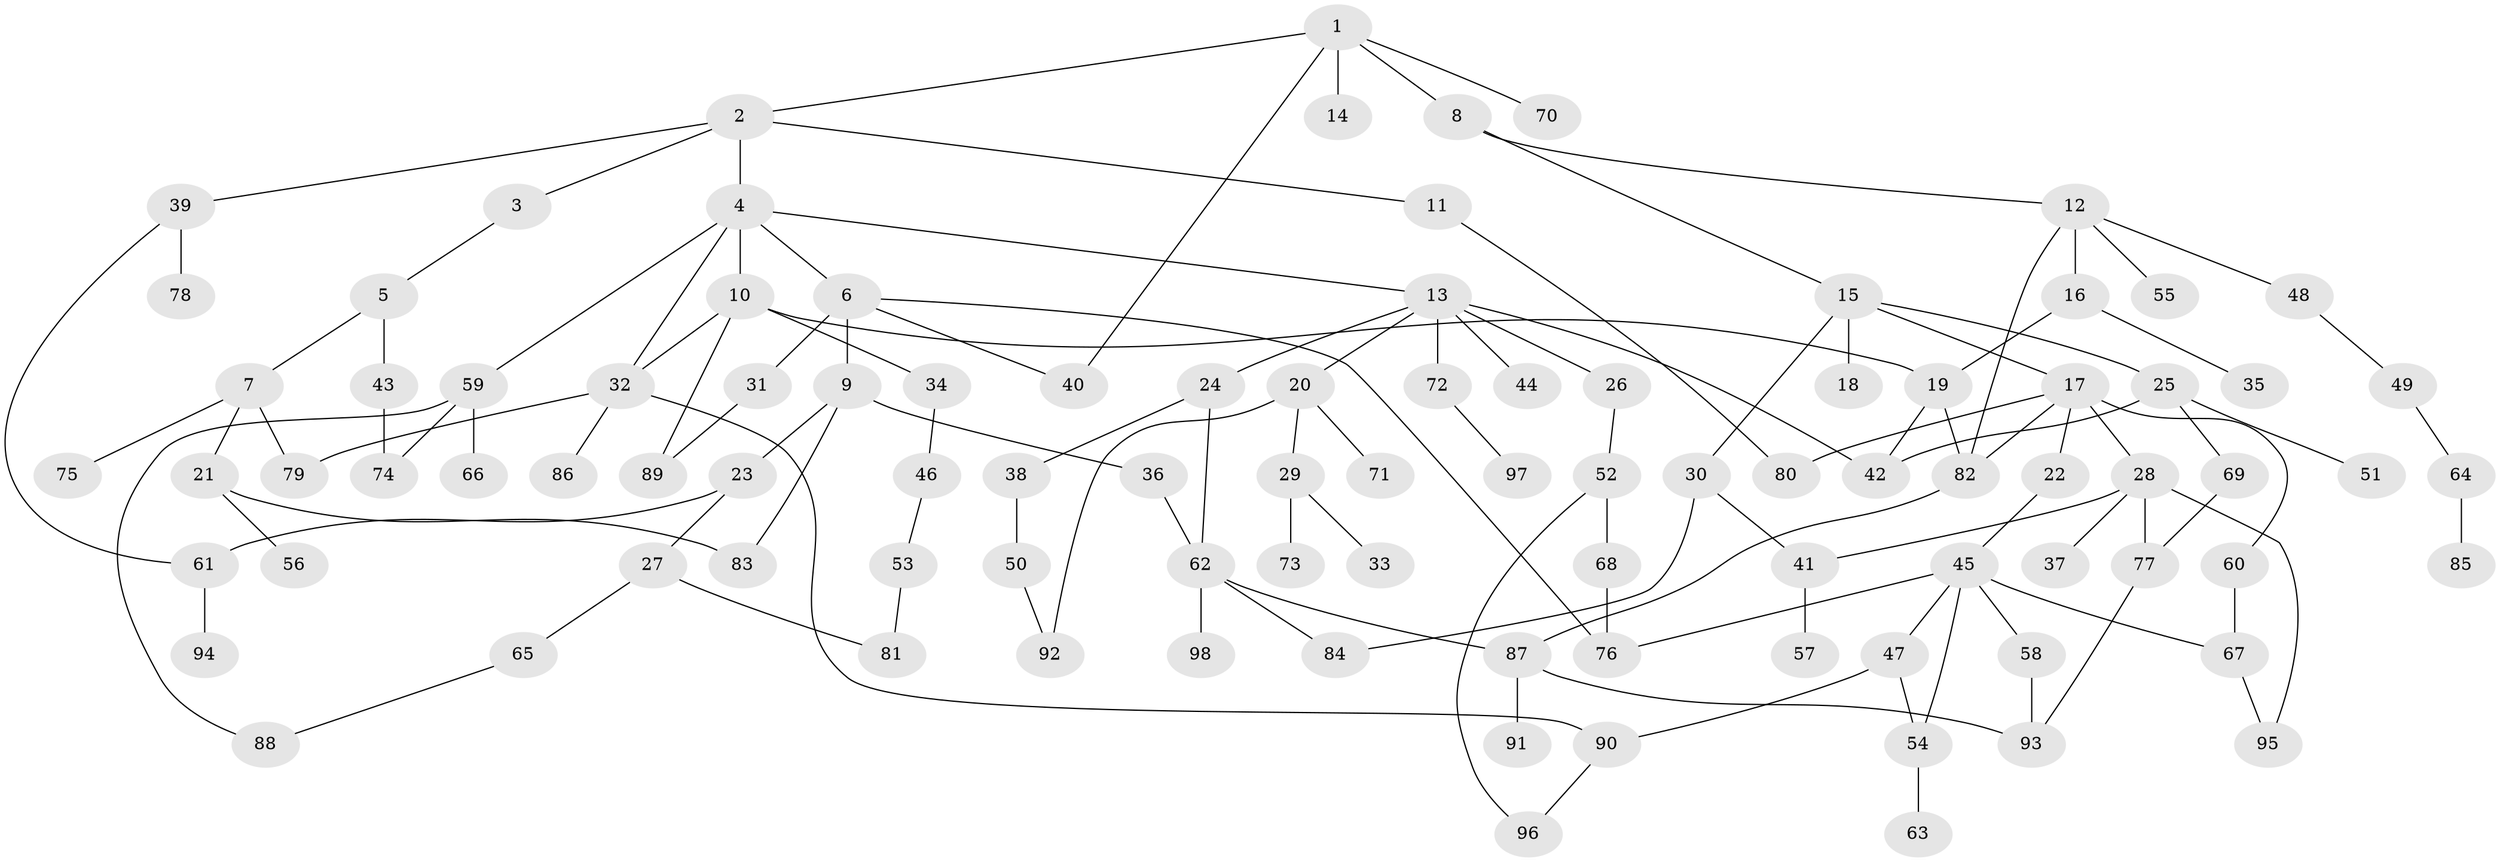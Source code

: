 // coarse degree distribution, {3: 0.23333333333333334, 5: 0.06666666666666667, 6: 0.06666666666666667, 10: 0.03333333333333333, 2: 0.3, 4: 0.16666666666666666, 8: 0.03333333333333333, 1: 0.1}
// Generated by graph-tools (version 1.1) at 2025/48/03/04/25 22:48:49]
// undirected, 98 vertices, 127 edges
graph export_dot {
  node [color=gray90,style=filled];
  1;
  2;
  3;
  4;
  5;
  6;
  7;
  8;
  9;
  10;
  11;
  12;
  13;
  14;
  15;
  16;
  17;
  18;
  19;
  20;
  21;
  22;
  23;
  24;
  25;
  26;
  27;
  28;
  29;
  30;
  31;
  32;
  33;
  34;
  35;
  36;
  37;
  38;
  39;
  40;
  41;
  42;
  43;
  44;
  45;
  46;
  47;
  48;
  49;
  50;
  51;
  52;
  53;
  54;
  55;
  56;
  57;
  58;
  59;
  60;
  61;
  62;
  63;
  64;
  65;
  66;
  67;
  68;
  69;
  70;
  71;
  72;
  73;
  74;
  75;
  76;
  77;
  78;
  79;
  80;
  81;
  82;
  83;
  84;
  85;
  86;
  87;
  88;
  89;
  90;
  91;
  92;
  93;
  94;
  95;
  96;
  97;
  98;
  1 -- 2;
  1 -- 8;
  1 -- 14;
  1 -- 70;
  1 -- 40;
  2 -- 3;
  2 -- 4;
  2 -- 11;
  2 -- 39;
  3 -- 5;
  4 -- 6;
  4 -- 10;
  4 -- 13;
  4 -- 32;
  4 -- 59;
  5 -- 7;
  5 -- 43;
  6 -- 9;
  6 -- 31;
  6 -- 40;
  6 -- 76;
  7 -- 21;
  7 -- 75;
  7 -- 79;
  8 -- 12;
  8 -- 15;
  9 -- 23;
  9 -- 36;
  9 -- 83;
  10 -- 34;
  10 -- 19;
  10 -- 89;
  10 -- 32;
  11 -- 80;
  12 -- 16;
  12 -- 48;
  12 -- 55;
  12 -- 82;
  13 -- 20;
  13 -- 24;
  13 -- 26;
  13 -- 42;
  13 -- 44;
  13 -- 72;
  15 -- 17;
  15 -- 18;
  15 -- 25;
  15 -- 30;
  16 -- 19;
  16 -- 35;
  17 -- 22;
  17 -- 28;
  17 -- 60;
  17 -- 80;
  17 -- 82;
  19 -- 42;
  19 -- 82;
  20 -- 29;
  20 -- 71;
  20 -- 92;
  21 -- 56;
  21 -- 83;
  22 -- 45;
  23 -- 27;
  23 -- 61;
  24 -- 38;
  24 -- 62;
  25 -- 51;
  25 -- 69;
  25 -- 42;
  26 -- 52;
  27 -- 65;
  27 -- 81;
  28 -- 37;
  28 -- 41;
  28 -- 77;
  28 -- 95;
  29 -- 33;
  29 -- 73;
  30 -- 41;
  30 -- 84;
  31 -- 89;
  32 -- 86;
  32 -- 90;
  32 -- 79;
  34 -- 46;
  36 -- 62;
  38 -- 50;
  39 -- 78;
  39 -- 61;
  41 -- 57;
  43 -- 74;
  45 -- 47;
  45 -- 54;
  45 -- 58;
  45 -- 67;
  45 -- 76;
  46 -- 53;
  47 -- 90;
  47 -- 54;
  48 -- 49;
  49 -- 64;
  50 -- 92;
  52 -- 68;
  52 -- 96;
  53 -- 81;
  54 -- 63;
  58 -- 93;
  59 -- 66;
  59 -- 74;
  59 -- 88;
  60 -- 67;
  61 -- 94;
  62 -- 84;
  62 -- 98;
  62 -- 87;
  64 -- 85;
  65 -- 88;
  67 -- 95;
  68 -- 76;
  69 -- 77;
  72 -- 97;
  77 -- 93;
  82 -- 87;
  87 -- 91;
  87 -- 93;
  90 -- 96;
}
